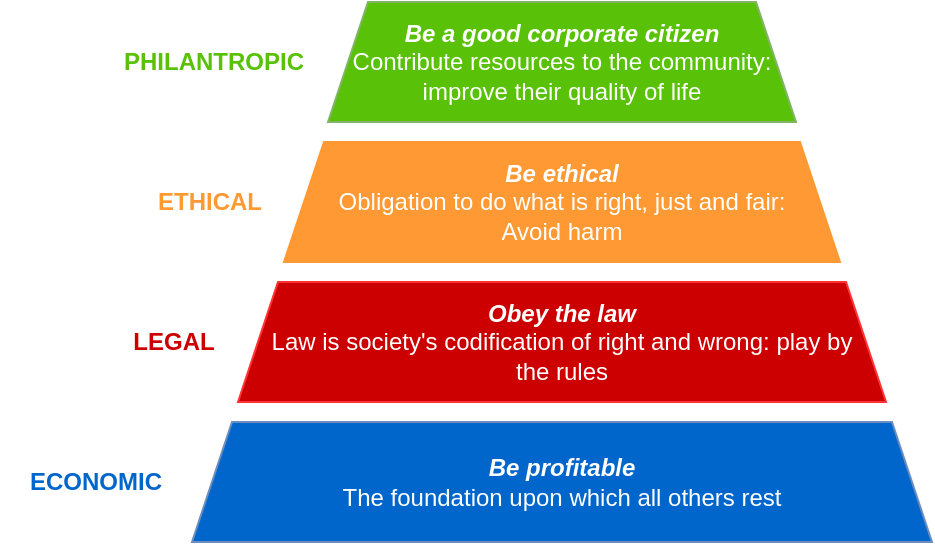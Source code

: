 <mxfile version="13.7.9" type="device"><diagram id="LKJS4VfNMk4KZXZkApwi" name="Page-1"><mxGraphModel dx="749" dy="666" grid="1" gridSize="10" guides="1" tooltips="1" connect="1" arrows="1" fold="1" page="1" pageScale="1" pageWidth="827" pageHeight="1169" math="0" shadow="0"><root><mxCell id="0"/><mxCell id="1" parent="0"/><mxCell id="6VNsSeIAKhJORZ_YXmMj-1" value="&lt;b&gt;&lt;i&gt;Be profitable&lt;/i&gt;&lt;/b&gt;&lt;br&gt;The foundation upon which all others rest" style="shape=trapezoid;perimeter=trapezoidPerimeter;whiteSpace=wrap;html=1;fixedSize=1;strokeColor=#6c8ebf;fillColor=#0066CC;fontColor=#FFFFFF;" parent="1" vertex="1"><mxGeometry x="229" y="510" width="370" height="60" as="geometry"/></mxCell><mxCell id="6VNsSeIAKhJORZ_YXmMj-3" value="&lt;b&gt;&lt;i&gt;Obey the law&lt;/i&gt;&lt;/b&gt;&lt;br&gt;Law is society's codification of right and wrong: play by&lt;br&gt;the rules" style="shape=trapezoid;perimeter=trapezoidPerimeter;whiteSpace=wrap;html=1;fixedSize=1;strokeColor=#FF3333;fontColor=#FFFFFF;fillColor=#CC0000;" parent="1" vertex="1"><mxGeometry x="252" y="440" width="324" height="60" as="geometry"/></mxCell><mxCell id="6VNsSeIAKhJORZ_YXmMj-4" value="&lt;b&gt;&lt;i&gt;Be ethical&lt;/i&gt;&lt;/b&gt;&lt;br&gt;Obligation to do what is right, just and fair:&lt;br&gt;Avoid harm" style="shape=trapezoid;perimeter=trapezoidPerimeter;whiteSpace=wrap;html=1;fixedSize=1;strokeColor=#FF9933;fontColor=#FFFFFF;fillColor=#FF9933;" parent="1" vertex="1"><mxGeometry x="275" y="370" width="278" height="60" as="geometry"/></mxCell><mxCell id="6VNsSeIAKhJORZ_YXmMj-5" value="&lt;b&gt;&lt;i&gt;Be a good corporate citizen&lt;/i&gt;&lt;/b&gt;&lt;br&gt;Contribute resources to the community:&lt;br&gt;improve their quality of life" style="shape=trapezoid;perimeter=trapezoidPerimeter;whiteSpace=wrap;html=1;fixedSize=1;strokeColor=#82b366;fontColor=#FFFFFF;fillColor=#59C208;" parent="1" vertex="1"><mxGeometry x="297" y="300" width="234" height="60" as="geometry"/></mxCell><mxCell id="6VNsSeIAKhJORZ_YXmMj-7" value="Text" style="text;html=1;strokeColor=none;fillColor=none;align=center;verticalAlign=middle;whiteSpace=wrap;rounded=0;fontColor=#FFFFFF;" parent="1" vertex="1"><mxGeometry x="540" y="410" width="40" height="20" as="geometry"/></mxCell><mxCell id="6VNsSeIAKhJORZ_YXmMj-8" value="PHILANTROPIC" style="text;html=1;strokeColor=none;fillColor=none;align=center;verticalAlign=middle;whiteSpace=wrap;rounded=0;fontStyle=1;fontColor=#59C208;" parent="1" vertex="1"><mxGeometry x="192" y="320" width="96" height="20" as="geometry"/></mxCell><mxCell id="6VNsSeIAKhJORZ_YXmMj-9" value="ETHICAL" style="text;html=1;strokeColor=none;fillColor=none;align=center;verticalAlign=middle;whiteSpace=wrap;rounded=0;fontStyle=1;fontColor=#FF9933;" parent="1" vertex="1"><mxGeometry x="190" y="390" width="96" height="20" as="geometry"/></mxCell><mxCell id="6VNsSeIAKhJORZ_YXmMj-10" value="LEGAL" style="text;html=1;strokeColor=none;fillColor=none;align=center;verticalAlign=middle;whiteSpace=wrap;rounded=0;fontStyle=1;fontColor=#CC0000;" parent="1" vertex="1"><mxGeometry x="172" y="460" width="96" height="20" as="geometry"/></mxCell><mxCell id="6VNsSeIAKhJORZ_YXmMj-11" value="ECONOMIC" style="text;html=1;strokeColor=none;fillColor=none;align=center;verticalAlign=middle;whiteSpace=wrap;rounded=0;fontStyle=1;fontColor=#0066CC;" parent="1" vertex="1"><mxGeometry x="133" y="530" width="96" height="20" as="geometry"/></mxCell></root></mxGraphModel></diagram></mxfile>